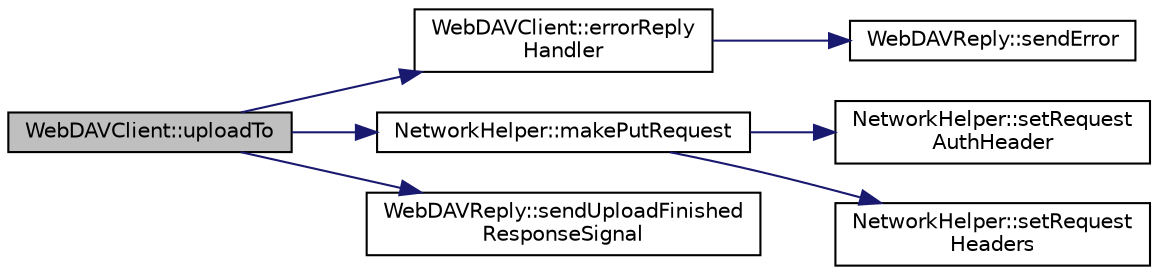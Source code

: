 digraph "WebDAVClient::uploadTo"
{
 // INTERACTIVE_SVG=YES
 // LATEX_PDF_SIZE
  edge [fontname="Helvetica",fontsize="10",labelfontname="Helvetica",labelfontsize="10"];
  node [fontname="Helvetica",fontsize="10",shape=record];
  rankdir="LR";
  Node111 [label="WebDAVClient::uploadTo",height=0.2,width=0.4,color="black", fillcolor="grey75", style="filled", fontcolor="black",tooltip=" "];
  Node111 -> Node112 [color="midnightblue",fontsize="10",style="solid",fontname="Helvetica"];
  Node112 [label="WebDAVClient::errorReply\lHandler",height=0.2,width=0.4,color="black", fillcolor="white", style="filled",URL="$class_web_d_a_v_client.html#a7c55b87f2da54a454ccd736033586ae4",tooltip=" "];
  Node112 -> Node113 [color="midnightblue",fontsize="10",style="solid",fontname="Helvetica"];
  Node113 [label="WebDAVReply::sendError",height=0.2,width=0.4,color="black", fillcolor="white", style="filled",URL="$class_web_d_a_v_reply.html#af2e9887105f9555aeb6d74ca45995d7a",tooltip=" "];
  Node111 -> Node114 [color="midnightblue",fontsize="10",style="solid",fontname="Helvetica"];
  Node114 [label="NetworkHelper::makePutRequest",height=0.2,width=0.4,color="black", fillcolor="white", style="filled",URL="$class_network_helper.html#a03b6ef15708fbcb872e77b5f098c620b",tooltip=" "];
  Node114 -> Node115 [color="midnightblue",fontsize="10",style="solid",fontname="Helvetica"];
  Node115 [label="NetworkHelper::setRequest\lAuthHeader",height=0.2,width=0.4,color="black", fillcolor="white", style="filled",URL="$class_network_helper.html#a399431d07f53fe9d51de9cc8feb82870",tooltip=" "];
  Node114 -> Node116 [color="midnightblue",fontsize="10",style="solid",fontname="Helvetica"];
  Node116 [label="NetworkHelper::setRequest\lHeaders",height=0.2,width=0.4,color="black", fillcolor="white", style="filled",URL="$class_network_helper.html#acd2024e4fdc4c63c6b3d159f834a5b7d",tooltip=" "];
  Node111 -> Node117 [color="midnightblue",fontsize="10",style="solid",fontname="Helvetica"];
  Node117 [label="WebDAVReply::sendUploadFinished\lResponseSignal",height=0.2,width=0.4,color="black", fillcolor="white", style="filled",URL="$class_web_d_a_v_reply.html#aa5f3509ac95dcf84f0948f98726c1754",tooltip=" "];
}
